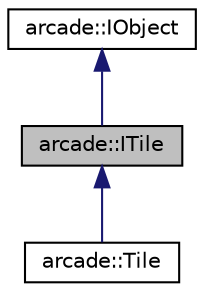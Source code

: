 digraph "arcade::ITile"
{
 // LATEX_PDF_SIZE
  edge [fontname="Helvetica",fontsize="10",labelfontname="Helvetica",labelfontsize="10"];
  node [fontname="Helvetica",fontsize="10",shape=record];
  Node1 [label="arcade::ITile",height=0.2,width=0.4,color="black", fillcolor="grey75", style="filled", fontcolor="black",tooltip="virtual class for all Tile in the arcade box"];
  Node2 -> Node1 [dir="back",color="midnightblue",fontsize="10",style="solid",fontname="Helvetica"];
  Node2 [label="arcade::IObject",height=0.2,width=0.4,color="black", fillcolor="white", style="filled",URL="$classarcade_1_1IObject.html",tooltip="virtual class for all objects in the arcade box"];
  Node1 -> Node3 [dir="back",color="midnightblue",fontsize="10",style="solid",fontname="Helvetica"];
  Node3 [label="arcade::Tile",height=0.2,width=0.4,color="black", fillcolor="white", style="filled",URL="$classarcade_1_1Tile.html",tooltip=" "];
}

